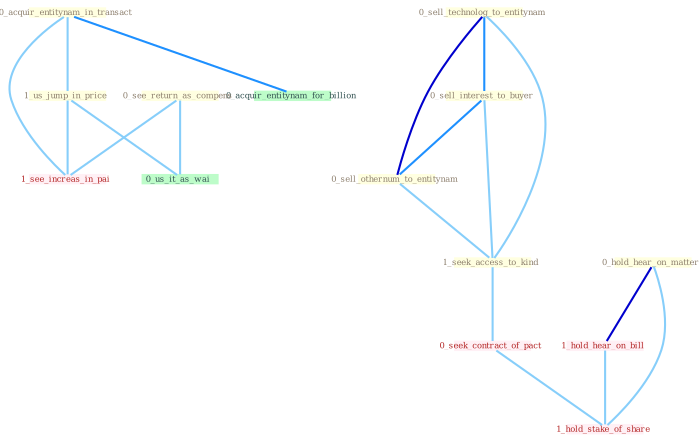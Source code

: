 Graph G{ 
    node
    [shape=polygon,style=filled,width=.5,height=.06,color="#BDFCC9",fixedsize=true,fontsize=4,
    fontcolor="#2f4f4f"];
    {node
    [color="#ffffe0", fontcolor="#8b7d6b"] "0_acquir_entitynam_in_transact " "0_sell_technolog_to_entitynam " "1_us_jump_in_price " "0_sell_interest_to_buyer " "0_sell_othernum_to_entitynam " "0_hold_hear_on_matter " "0_see_return_as_compens " "1_seek_access_to_kind "}
{node [color="#fff0f5", fontcolor="#b22222"] "0_seek_contract_of_pact " "1_see_increas_in_pai " "1_hold_hear_on_bill " "1_hold_stake_of_share "}
edge [color="#B0E2FF"];

	"0_acquir_entitynam_in_transact " -- "1_us_jump_in_price " [w="1", color="#87cefa" ];
	"0_acquir_entitynam_in_transact " -- "0_acquir_entitynam_for_billion " [w="2", color="#1e90ff" , len=0.8];
	"0_acquir_entitynam_in_transact " -- "1_see_increas_in_pai " [w="1", color="#87cefa" ];
	"0_sell_technolog_to_entitynam " -- "0_sell_interest_to_buyer " [w="2", color="#1e90ff" , len=0.8];
	"0_sell_technolog_to_entitynam " -- "0_sell_othernum_to_entitynam " [w="3", color="#0000cd" , len=0.6];
	"0_sell_technolog_to_entitynam " -- "1_seek_access_to_kind " [w="1", color="#87cefa" ];
	"1_us_jump_in_price " -- "0_us_it_as_wai " [w="1", color="#87cefa" ];
	"1_us_jump_in_price " -- "1_see_increas_in_pai " [w="1", color="#87cefa" ];
	"0_sell_interest_to_buyer " -- "0_sell_othernum_to_entitynam " [w="2", color="#1e90ff" , len=0.8];
	"0_sell_interest_to_buyer " -- "1_seek_access_to_kind " [w="1", color="#87cefa" ];
	"0_sell_othernum_to_entitynam " -- "1_seek_access_to_kind " [w="1", color="#87cefa" ];
	"0_hold_hear_on_matter " -- "1_hold_hear_on_bill " [w="3", color="#0000cd" , len=0.6];
	"0_hold_hear_on_matter " -- "1_hold_stake_of_share " [w="1", color="#87cefa" ];
	"0_see_return_as_compens " -- "0_us_it_as_wai " [w="1", color="#87cefa" ];
	"0_see_return_as_compens " -- "1_see_increas_in_pai " [w="1", color="#87cefa" ];
	"1_seek_access_to_kind " -- "0_seek_contract_of_pact " [w="1", color="#87cefa" ];
	"0_seek_contract_of_pact " -- "1_hold_stake_of_share " [w="1", color="#87cefa" ];
	"1_hold_hear_on_bill " -- "1_hold_stake_of_share " [w="1", color="#87cefa" ];
}